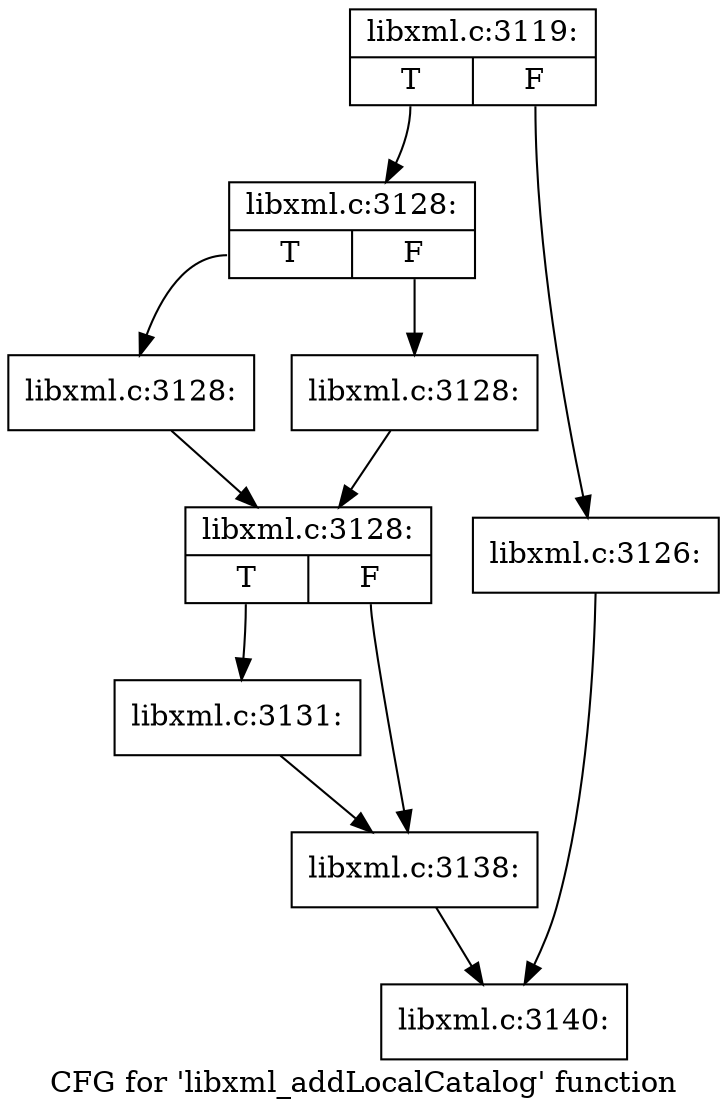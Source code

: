digraph "CFG for 'libxml_addLocalCatalog' function" {
	label="CFG for 'libxml_addLocalCatalog' function";

	Node0x56a9cd0 [shape=record,label="{libxml.c:3119:|{<s0>T|<s1>F}}"];
	Node0x56a9cd0:s0 -> Node0x56adc00;
	Node0x56a9cd0:s1 -> Node0x56adbb0;
	Node0x56adbb0 [shape=record,label="{libxml.c:3126:}"];
	Node0x56adbb0 -> Node0x56ab190;
	Node0x56adc00 [shape=record,label="{libxml.c:3128:|{<s0>T|<s1>F}}"];
	Node0x56adc00:s0 -> Node0x56ae490;
	Node0x56adc00:s1 -> Node0x56ae4e0;
	Node0x56ae490 [shape=record,label="{libxml.c:3128:}"];
	Node0x56ae490 -> Node0x56ae530;
	Node0x56ae4e0 [shape=record,label="{libxml.c:3128:}"];
	Node0x56ae4e0 -> Node0x56ae530;
	Node0x56ae530 [shape=record,label="{libxml.c:3128:|{<s0>T|<s1>F}}"];
	Node0x56ae530:s0 -> Node0x56aeac0;
	Node0x56ae530:s1 -> Node0x56aeb10;
	Node0x56aeac0 [shape=record,label="{libxml.c:3131:}"];
	Node0x56aeac0 -> Node0x56aeb10;
	Node0x56aeb10 [shape=record,label="{libxml.c:3138:}"];
	Node0x56aeb10 -> Node0x56ab190;
	Node0x56ab190 [shape=record,label="{libxml.c:3140:}"];
}
